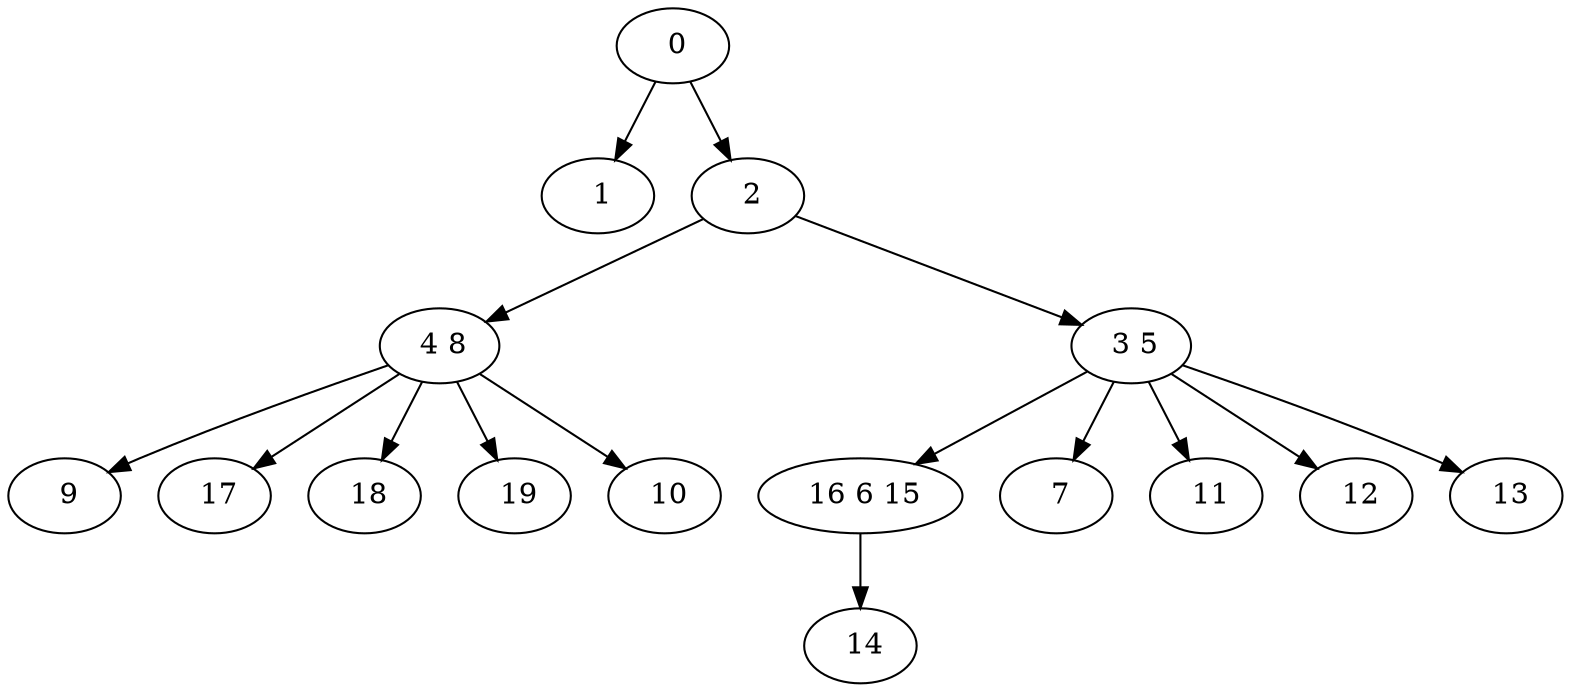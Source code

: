 digraph mytree {
" 0" -> " 1";
" 0" -> " 2";
" 1";
" 2" -> " 4 8";
" 2" -> " 3 5";
" 4 8" -> " 9";
" 4 8" -> " 17";
" 4 8" -> " 18";
" 4 8" -> " 19";
" 4 8" -> " 10";
" 3 5" -> " 16 6 15";
" 3 5" -> " 7";
" 3 5" -> " 11";
" 3 5" -> " 12";
" 3 5" -> " 13";
" 9";
" 17";
" 18";
" 19";
" 16 6 15" -> " 14";
" 14";
" 7";
" 11";
" 12";
" 13";
" 10";
}
